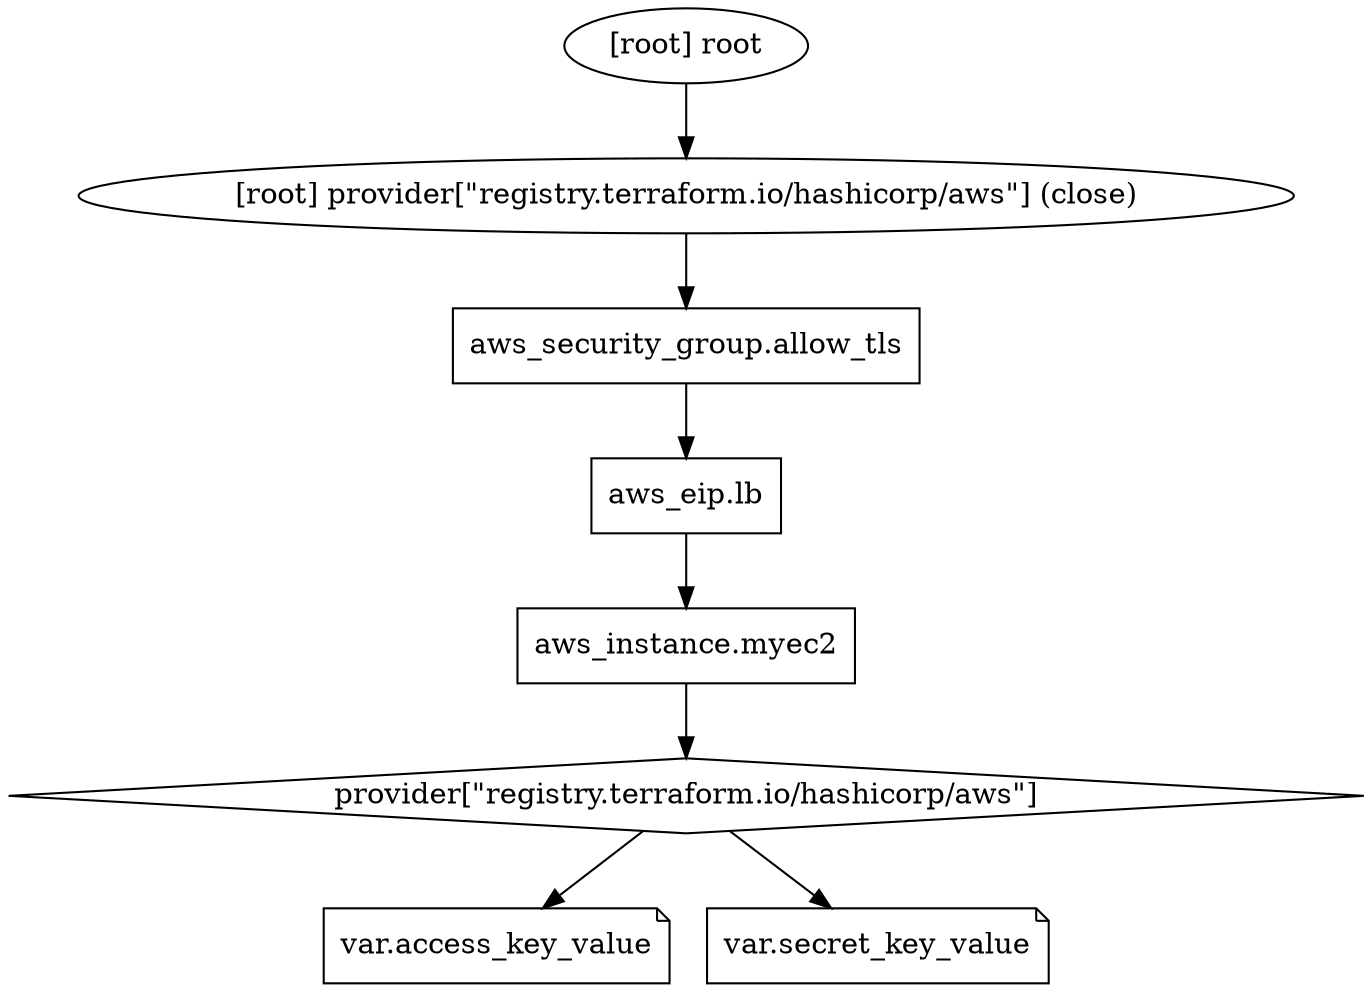 digraph {
	compound = "true"
	newrank = "true"
	subgraph "root" {
		"[root] aws_eip.lb (expand)" [label = "aws_eip.lb", shape = "box"]
		"[root] aws_instance.myec2 (expand)" [label = "aws_instance.myec2", shape = "box"]
		"[root] aws_security_group.allow_tls (expand)" [label = "aws_security_group.allow_tls", shape = "box"]
		"[root] provider[\"registry.terraform.io/hashicorp/aws\"]" [label = "provider[\"registry.terraform.io/hashicorp/aws\"]", shape = "diamond"]
		"[root] var.access_key_value" [label = "var.access_key_value", shape = "note"]
		"[root] var.secret_key_value" [label = "var.secret_key_value", shape = "note"]
		"[root] aws_eip.lb (expand)" -> "[root] aws_instance.myec2 (expand)"
		"[root] aws_instance.myec2 (expand)" -> "[root] provider[\"registry.terraform.io/hashicorp/aws\"]"
		"[root] aws_security_group.allow_tls (expand)" -> "[root] aws_eip.lb (expand)"
		"[root] provider[\"registry.terraform.io/hashicorp/aws\"] (close)" -> "[root] aws_security_group.allow_tls (expand)"
		"[root] provider[\"registry.terraform.io/hashicorp/aws\"]" -> "[root] var.access_key_value"
		"[root] provider[\"registry.terraform.io/hashicorp/aws\"]" -> "[root] var.secret_key_value"
		"[root] root" -> "[root] provider[\"registry.terraform.io/hashicorp/aws\"] (close)"
	}
}

